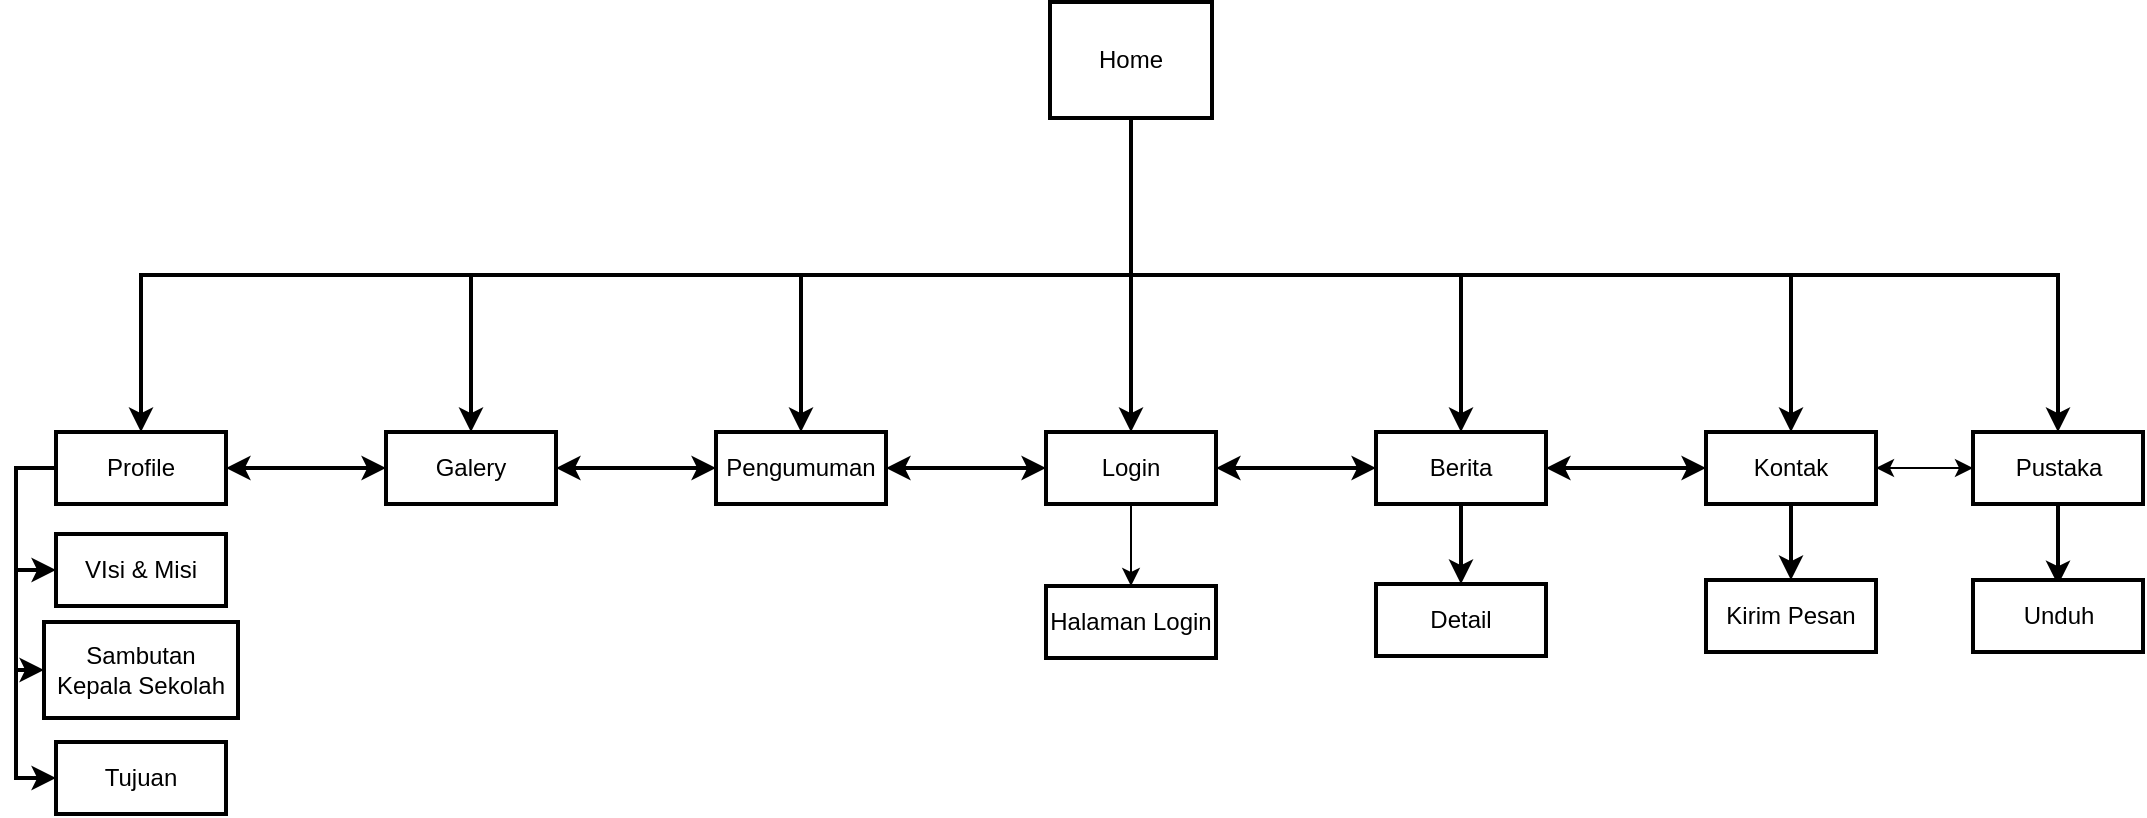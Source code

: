 <mxfile version="11.1.4" type="github"><diagram id="Ska1S3hpc30a-7CpUAoy" name="Page-1"><mxGraphModel dx="1696" dy="1125" grid="0" gridSize="10" guides="1" tooltips="1" connect="1" arrows="1" fold="1" page="0" pageScale="1" pageWidth="850" pageHeight="1100" math="0" shadow="0"><root><mxCell id="0"/><mxCell id="1" parent="0"/><mxCell id="ym0tMcdintUrI3gGmF4z-35" style="edgeStyle=orthogonalEdgeStyle;rounded=0;orthogonalLoop=1;jettySize=auto;html=1;entryX=0.5;entryY=0;entryDx=0;entryDy=0;exitX=0.5;exitY=1;exitDx=0;exitDy=0;strokeWidth=2;" parent="1" source="ym0tMcdintUrI3gGmF4z-1" target="ym0tMcdintUrI3gGmF4z-4" edge="1"><mxGeometry relative="1" as="geometry"/></mxCell><mxCell id="ym0tMcdintUrI3gGmF4z-36" style="edgeStyle=orthogonalEdgeStyle;rounded=0;orthogonalLoop=1;jettySize=auto;html=1;exitX=0.5;exitY=1;exitDx=0;exitDy=0;strokeWidth=2;" parent="1" source="ym0tMcdintUrI3gGmF4z-1" target="ym0tMcdintUrI3gGmF4z-24" edge="1"><mxGeometry relative="1" as="geometry"/></mxCell><mxCell id="ym0tMcdintUrI3gGmF4z-37" style="edgeStyle=orthogonalEdgeStyle;rounded=0;orthogonalLoop=1;jettySize=auto;html=1;entryX=0.5;entryY=0;entryDx=0;entryDy=0;exitX=0.5;exitY=1;exitDx=0;exitDy=0;strokeWidth=2;" parent="1" source="ym0tMcdintUrI3gGmF4z-1" target="ym0tMcdintUrI3gGmF4z-27" edge="1"><mxGeometry relative="1" as="geometry"/></mxCell><mxCell id="ym0tMcdintUrI3gGmF4z-39" style="edgeStyle=orthogonalEdgeStyle;rounded=0;orthogonalLoop=1;jettySize=auto;html=1;exitX=0.5;exitY=1;exitDx=0;exitDy=0;strokeWidth=2;" parent="1" source="ym0tMcdintUrI3gGmF4z-1" target="ym0tMcdintUrI3gGmF4z-29" edge="1"><mxGeometry relative="1" as="geometry"/></mxCell><mxCell id="ym0tMcdintUrI3gGmF4z-40" style="edgeStyle=orthogonalEdgeStyle;rounded=0;orthogonalLoop=1;jettySize=auto;html=1;exitX=0.5;exitY=1;exitDx=0;exitDy=0;strokeWidth=2;" parent="1" source="ym0tMcdintUrI3gGmF4z-1" target="ym0tMcdintUrI3gGmF4z-30" edge="1"><mxGeometry relative="1" as="geometry"/></mxCell><mxCell id="ym0tMcdintUrI3gGmF4z-41" style="edgeStyle=orthogonalEdgeStyle;rounded=0;orthogonalLoop=1;jettySize=auto;html=1;entryX=0.5;entryY=0;entryDx=0;entryDy=0;exitX=0.5;exitY=1;exitDx=0;exitDy=0;strokeWidth=2;" parent="1" source="ym0tMcdintUrI3gGmF4z-1" target="ym0tMcdintUrI3gGmF4z-34" edge="1"><mxGeometry relative="1" as="geometry"/></mxCell><mxCell id="ym0tMcdintUrI3gGmF4z-134" style="edgeStyle=orthogonalEdgeStyle;rounded=0;orthogonalLoop=1;jettySize=auto;html=1;strokeWidth=2;" parent="1" source="ym0tMcdintUrI3gGmF4z-1" target="ym0tMcdintUrI3gGmF4z-131" edge="1"><mxGeometry relative="1" as="geometry"/></mxCell><mxCell id="ym0tMcdintUrI3gGmF4z-1" value="Home" style="rounded=0;whiteSpace=wrap;html=1;strokeWidth=2;" parent="1" vertex="1"><mxGeometry x="515" y="-13" width="81" height="58" as="geometry"/></mxCell><mxCell id="ym0tMcdintUrI3gGmF4z-42" style="edgeStyle=orthogonalEdgeStyle;rounded=0;orthogonalLoop=1;jettySize=auto;html=1;entryX=0;entryY=0.5;entryDx=0;entryDy=0;strokeWidth=2;startArrow=classic;startFill=1;" parent="1" source="ym0tMcdintUrI3gGmF4z-4" target="ym0tMcdintUrI3gGmF4z-24" edge="1"><mxGeometry relative="1" as="geometry"/></mxCell><mxCell id="ym0tMcdintUrI3gGmF4z-54" style="edgeStyle=orthogonalEdgeStyle;rounded=0;orthogonalLoop=1;jettySize=auto;html=1;entryX=0;entryY=0.5;entryDx=0;entryDy=0;exitX=0;exitY=0.5;exitDx=0;exitDy=0;strokeWidth=2;" parent="1" source="ym0tMcdintUrI3gGmF4z-4" target="ym0tMcdintUrI3gGmF4z-49" edge="1"><mxGeometry relative="1" as="geometry"/></mxCell><mxCell id="ym0tMcdintUrI3gGmF4z-55" style="edgeStyle=orthogonalEdgeStyle;rounded=0;orthogonalLoop=1;jettySize=auto;html=1;exitX=0;exitY=0.5;exitDx=0;exitDy=0;entryX=0;entryY=0.5;entryDx=0;entryDy=0;strokeWidth=2;" parent="1" source="ym0tMcdintUrI3gGmF4z-4" target="ym0tMcdintUrI3gGmF4z-51" edge="1"><mxGeometry relative="1" as="geometry"><Array as="points"><mxPoint x="-2" y="220"/><mxPoint x="-2" y="321"/></Array></mxGeometry></mxCell><mxCell id="ym0tMcdintUrI3gGmF4z-56" style="edgeStyle=orthogonalEdgeStyle;rounded=0;orthogonalLoop=1;jettySize=auto;html=1;exitX=0;exitY=0.5;exitDx=0;exitDy=0;entryX=0;entryY=0.5;entryDx=0;entryDy=0;strokeWidth=2;" parent="1" source="ym0tMcdintUrI3gGmF4z-4" target="ym0tMcdintUrI3gGmF4z-52" edge="1"><mxGeometry relative="1" as="geometry"/></mxCell><mxCell id="ym0tMcdintUrI3gGmF4z-4" value="Profile" style="rounded=0;whiteSpace=wrap;html=1;strokeWidth=2;" parent="1" vertex="1"><mxGeometry x="18" y="202" width="85" height="36" as="geometry"/></mxCell><mxCell id="ym0tMcdintUrI3gGmF4z-43" style="edgeStyle=orthogonalEdgeStyle;rounded=0;orthogonalLoop=1;jettySize=auto;html=1;strokeWidth=2;startArrow=classic;startFill=1;" parent="1" source="ym0tMcdintUrI3gGmF4z-24" target="ym0tMcdintUrI3gGmF4z-27" edge="1"><mxGeometry relative="1" as="geometry"/></mxCell><mxCell id="ym0tMcdintUrI3gGmF4z-24" value="Galery" style="rounded=0;whiteSpace=wrap;html=1;strokeWidth=2;" parent="1" vertex="1"><mxGeometry x="183" y="202" width="85" height="36" as="geometry"/></mxCell><mxCell id="ym0tMcdintUrI3gGmF4z-132" style="edgeStyle=orthogonalEdgeStyle;rounded=0;orthogonalLoop=1;jettySize=auto;html=1;entryX=0;entryY=0.5;entryDx=0;entryDy=0;strokeWidth=2;startArrow=classic;startFill=1;" parent="1" source="ym0tMcdintUrI3gGmF4z-27" target="ym0tMcdintUrI3gGmF4z-131" edge="1"><mxGeometry relative="1" as="geometry"/></mxCell><mxCell id="ym0tMcdintUrI3gGmF4z-27" value="Pengumuman" style="rounded=0;whiteSpace=wrap;html=1;strokeWidth=2;" parent="1" vertex="1"><mxGeometry x="348" y="202" width="85" height="36" as="geometry"/></mxCell><mxCell id="xlJ8aLezoseRtaMRP0UF-6" value="Pengumuman" style="rounded=0;whiteSpace=wrap;html=1;strokeWidth=2;" parent="1" vertex="1"><mxGeometry x="513" y="202" width="85" height="36" as="geometry"/></mxCell><mxCell id="xlJ8aLezoseRtaMRP0UF-5" value="Pengumuman" style="rounded=0;whiteSpace=wrap;html=1;strokeWidth=2;" parent="1" vertex="1"><mxGeometry x="513" y="202" width="85" height="36" as="geometry"/></mxCell><mxCell id="ym0tMcdintUrI3gGmF4z-46" style="edgeStyle=orthogonalEdgeStyle;rounded=0;orthogonalLoop=1;jettySize=auto;html=1;strokeWidth=2;startArrow=classic;startFill=1;" parent="1" source="ym0tMcdintUrI3gGmF4z-29" target="ym0tMcdintUrI3gGmF4z-30" edge="1"><mxGeometry relative="1" as="geometry"/></mxCell><mxCell id="ym0tMcdintUrI3gGmF4z-65" style="edgeStyle=orthogonalEdgeStyle;rounded=0;orthogonalLoop=1;jettySize=auto;html=1;strokeWidth=2;" parent="1" source="ym0tMcdintUrI3gGmF4z-29" target="ym0tMcdintUrI3gGmF4z-64" edge="1"><mxGeometry relative="1" as="geometry"/></mxCell><mxCell id="ym0tMcdintUrI3gGmF4z-29" value="Berita" style="rounded=0;whiteSpace=wrap;html=1;strokeWidth=2;" parent="1" vertex="1"><mxGeometry x="678" y="202" width="85" height="36" as="geometry"/></mxCell><mxCell id="ym0tMcdintUrI3gGmF4z-71" style="edgeStyle=orthogonalEdgeStyle;rounded=0;orthogonalLoop=1;jettySize=auto;html=1;entryX=0.5;entryY=0;entryDx=0;entryDy=0;strokeWidth=2;" parent="1" source="ym0tMcdintUrI3gGmF4z-30" target="ym0tMcdintUrI3gGmF4z-67" edge="1"><mxGeometry relative="1" as="geometry"/></mxCell><mxCell id="xlJ8aLezoseRtaMRP0UF-4" style="edgeStyle=orthogonalEdgeStyle;rounded=0;orthogonalLoop=1;jettySize=auto;html=1;entryX=0;entryY=0.5;entryDx=0;entryDy=0;startArrow=classic;startFill=1;" parent="1" source="ym0tMcdintUrI3gGmF4z-30" target="ym0tMcdintUrI3gGmF4z-34" edge="1"><mxGeometry relative="1" as="geometry"/></mxCell><mxCell id="ym0tMcdintUrI3gGmF4z-30" value="Kontak" style="rounded=0;whiteSpace=wrap;html=1;strokeWidth=2;" parent="1" vertex="1"><mxGeometry x="843" y="202" width="85" height="36" as="geometry"/></mxCell><mxCell id="ym0tMcdintUrI3gGmF4z-70" style="edgeStyle=orthogonalEdgeStyle;rounded=0;orthogonalLoop=1;jettySize=auto;html=1;strokeWidth=2;" parent="1" source="ym0tMcdintUrI3gGmF4z-34" edge="1"><mxGeometry relative="1" as="geometry"><mxPoint x="1019" y="278.556" as="targetPoint"/></mxGeometry></mxCell><mxCell id="ym0tMcdintUrI3gGmF4z-34" value="Pustaka" style="rounded=0;whiteSpace=wrap;html=1;strokeWidth=2;" parent="1" vertex="1"><mxGeometry x="976.5" y="202" width="85" height="36" as="geometry"/></mxCell><mxCell id="ym0tMcdintUrI3gGmF4z-49" value="VIsi &amp;amp; Misi" style="rounded=0;whiteSpace=wrap;html=1;strokeWidth=2;" parent="1" vertex="1"><mxGeometry x="18" y="253" width="85" height="36" as="geometry"/></mxCell><mxCell id="ym0tMcdintUrI3gGmF4z-51" value="Sambutan Kepala Sekolah" style="rounded=0;whiteSpace=wrap;html=1;strokeWidth=2;" parent="1" vertex="1"><mxGeometry x="12" y="297" width="97" height="48" as="geometry"/></mxCell><mxCell id="ym0tMcdintUrI3gGmF4z-52" value="Tujuan" style="rounded=0;whiteSpace=wrap;html=1;strokeWidth=2;" parent="1" vertex="1"><mxGeometry x="18" y="357" width="85" height="36" as="geometry"/></mxCell><mxCell id="ym0tMcdintUrI3gGmF4z-59" value="Unduh" style="rounded=0;whiteSpace=wrap;html=1;strokeWidth=2;" parent="1" vertex="1"><mxGeometry x="976.5" y="276" width="85" height="36" as="geometry"/></mxCell><mxCell id="ym0tMcdintUrI3gGmF4z-64" value="Detail" style="rounded=0;whiteSpace=wrap;html=1;strokeWidth=2;" parent="1" vertex="1"><mxGeometry x="678" y="278" width="85" height="36" as="geometry"/></mxCell><mxCell id="ym0tMcdintUrI3gGmF4z-67" value="Kirim Pesan" style="rounded=0;whiteSpace=wrap;html=1;strokeWidth=2;" parent="1" vertex="1"><mxGeometry x="843" y="276" width="85" height="36" as="geometry"/></mxCell><mxCell id="ym0tMcdintUrI3gGmF4z-133" style="edgeStyle=orthogonalEdgeStyle;rounded=0;orthogonalLoop=1;jettySize=auto;html=1;entryX=0;entryY=0.5;entryDx=0;entryDy=0;strokeWidth=2;startArrow=classic;startFill=1;" parent="1" source="ym0tMcdintUrI3gGmF4z-131" target="ym0tMcdintUrI3gGmF4z-29" edge="1"><mxGeometry relative="1" as="geometry"/></mxCell><mxCell id="xlJ8aLezoseRtaMRP0UF-2" style="edgeStyle=orthogonalEdgeStyle;rounded=0;orthogonalLoop=1;jettySize=auto;html=1;startArrow=none;startFill=0;entryX=0.5;entryY=0;entryDx=0;entryDy=0;" parent="1" source="ym0tMcdintUrI3gGmF4z-131" target="xlJ8aLezoseRtaMRP0UF-3" edge="1"><mxGeometry relative="1" as="geometry"><mxPoint x="555.5" y="271.824" as="targetPoint"/></mxGeometry></mxCell><mxCell id="ym0tMcdintUrI3gGmF4z-131" value="Login" style="rounded=0;whiteSpace=wrap;html=1;strokeWidth=2;" parent="1" vertex="1"><mxGeometry x="513" y="202" width="85" height="36" as="geometry"/></mxCell><mxCell id="xlJ8aLezoseRtaMRP0UF-3" value="Halaman Login" style="rounded=0;whiteSpace=wrap;html=1;strokeWidth=2;" parent="1" vertex="1"><mxGeometry x="513" y="279" width="85" height="36" as="geometry"/></mxCell></root></mxGraphModel></diagram><diagram id="TVZD0AW_IwBqtA4huBTN" name="Page-2"><mxGraphModel dx="2424" dy="1980" grid="1" gridSize="10" guides="1" tooltips="1" connect="1" arrows="1" fold="1" page="1" pageScale="1" pageWidth="850" pageHeight="1100" math="0" shadow="0"><root><mxCell id="oWopiFmSoPTCbhqBLfzJ-0"/><mxCell id="oWopiFmSoPTCbhqBLfzJ-1" parent="oWopiFmSoPTCbhqBLfzJ-0"/><mxCell id="ktdFoKl-zzNjUHNjP2Qb-0" style="edgeStyle=orthogonalEdgeStyle;rounded=0;orthogonalLoop=1;jettySize=auto;html=1;entryX=0.5;entryY=0;entryDx=0;entryDy=0;exitX=0.5;exitY=1;exitDx=0;exitDy=0;strokeWidth=2;" parent="oWopiFmSoPTCbhqBLfzJ-1" source="ktdFoKl-zzNjUHNjP2Qb-7" target="ktdFoKl-zzNjUHNjP2Qb-12" edge="1"><mxGeometry relative="1" as="geometry"/></mxCell><mxCell id="ktdFoKl-zzNjUHNjP2Qb-1" style="edgeStyle=orthogonalEdgeStyle;rounded=0;orthogonalLoop=1;jettySize=auto;html=1;exitX=0.5;exitY=1;exitDx=0;exitDy=0;strokeWidth=2;" parent="oWopiFmSoPTCbhqBLfzJ-1" source="ktdFoKl-zzNjUHNjP2Qb-7" target="ktdFoKl-zzNjUHNjP2Qb-14" edge="1"><mxGeometry relative="1" as="geometry"/></mxCell><mxCell id="ktdFoKl-zzNjUHNjP2Qb-2" style="edgeStyle=orthogonalEdgeStyle;rounded=0;orthogonalLoop=1;jettySize=auto;html=1;entryX=0.5;entryY=0;entryDx=0;entryDy=0;exitX=0.5;exitY=1;exitDx=0;exitDy=0;strokeWidth=2;" parent="oWopiFmSoPTCbhqBLfzJ-1" source="ktdFoKl-zzNjUHNjP2Qb-7" target="ktdFoKl-zzNjUHNjP2Qb-16" edge="1"><mxGeometry relative="1" as="geometry"/></mxCell><mxCell id="ktdFoKl-zzNjUHNjP2Qb-3" style="edgeStyle=orthogonalEdgeStyle;rounded=0;orthogonalLoop=1;jettySize=auto;html=1;exitX=0.5;exitY=1;exitDx=0;exitDy=0;strokeWidth=2;" parent="oWopiFmSoPTCbhqBLfzJ-1" source="ktdFoKl-zzNjUHNjP2Qb-7" target="ktdFoKl-zzNjUHNjP2Qb-27" edge="1"><mxGeometry relative="1" as="geometry"/></mxCell><mxCell id="ktdFoKl-zzNjUHNjP2Qb-4" style="edgeStyle=orthogonalEdgeStyle;rounded=0;orthogonalLoop=1;jettySize=auto;html=1;exitX=0.5;exitY=1;exitDx=0;exitDy=0;strokeWidth=2;" parent="oWopiFmSoPTCbhqBLfzJ-1" source="ktdFoKl-zzNjUHNjP2Qb-7" target="ktdFoKl-zzNjUHNjP2Qb-29" edge="1"><mxGeometry relative="1" as="geometry"/></mxCell><mxCell id="ktdFoKl-zzNjUHNjP2Qb-5" style="edgeStyle=orthogonalEdgeStyle;rounded=0;orthogonalLoop=1;jettySize=auto;html=1;entryX=0.5;entryY=0;entryDx=0;entryDy=0;exitX=0.5;exitY=1;exitDx=0;exitDy=0;strokeWidth=2;" parent="oWopiFmSoPTCbhqBLfzJ-1" source="ktdFoKl-zzNjUHNjP2Qb-7" target="ktdFoKl-zzNjUHNjP2Qb-31" edge="1"><mxGeometry relative="1" as="geometry"/></mxCell><mxCell id="ktdFoKl-zzNjUHNjP2Qb-6" style="edgeStyle=orthogonalEdgeStyle;rounded=0;orthogonalLoop=1;jettySize=auto;html=1;strokeWidth=2;" parent="oWopiFmSoPTCbhqBLfzJ-1" source="ktdFoKl-zzNjUHNjP2Qb-7" target="ktdFoKl-zzNjUHNjP2Qb-73" edge="1"><mxGeometry relative="1" as="geometry"/></mxCell><mxCell id="ktdFoKl-zzNjUHNjP2Qb-7" value="Home" style="rounded=0;whiteSpace=wrap;html=1;strokeWidth=2;" parent="oWopiFmSoPTCbhqBLfzJ-1" vertex="1"><mxGeometry x="515" y="-13" width="81" height="58" as="geometry"/></mxCell><mxCell id="ktdFoKl-zzNjUHNjP2Qb-8" style="edgeStyle=orthogonalEdgeStyle;rounded=0;orthogonalLoop=1;jettySize=auto;html=1;entryX=0;entryY=0.5;entryDx=0;entryDy=0;strokeWidth=2;" parent="oWopiFmSoPTCbhqBLfzJ-1" source="ktdFoKl-zzNjUHNjP2Qb-12" target="ktdFoKl-zzNjUHNjP2Qb-14" edge="1"><mxGeometry relative="1" as="geometry"/></mxCell><mxCell id="ktdFoKl-zzNjUHNjP2Qb-9" style="edgeStyle=orthogonalEdgeStyle;rounded=0;orthogonalLoop=1;jettySize=auto;html=1;entryX=0;entryY=0.5;entryDx=0;entryDy=0;exitX=0;exitY=0.5;exitDx=0;exitDy=0;strokeWidth=2;" parent="oWopiFmSoPTCbhqBLfzJ-1" source="ktdFoKl-zzNjUHNjP2Qb-12" target="ktdFoKl-zzNjUHNjP2Qb-32" edge="1"><mxGeometry relative="1" as="geometry"/></mxCell><mxCell id="ktdFoKl-zzNjUHNjP2Qb-10" style="edgeStyle=orthogonalEdgeStyle;rounded=0;orthogonalLoop=1;jettySize=auto;html=1;exitX=0;exitY=0.5;exitDx=0;exitDy=0;entryX=0;entryY=0.5;entryDx=0;entryDy=0;strokeWidth=2;" parent="oWopiFmSoPTCbhqBLfzJ-1" source="ktdFoKl-zzNjUHNjP2Qb-12" target="ktdFoKl-zzNjUHNjP2Qb-33" edge="1"><mxGeometry relative="1" as="geometry"/></mxCell><mxCell id="ktdFoKl-zzNjUHNjP2Qb-11" style="edgeStyle=orthogonalEdgeStyle;rounded=0;orthogonalLoop=1;jettySize=auto;html=1;exitX=0;exitY=0.5;exitDx=0;exitDy=0;entryX=0;entryY=0.5;entryDx=0;entryDy=0;strokeWidth=2;" parent="oWopiFmSoPTCbhqBLfzJ-1" source="ktdFoKl-zzNjUHNjP2Qb-12" target="ktdFoKl-zzNjUHNjP2Qb-34" edge="1"><mxGeometry relative="1" as="geometry"/></mxCell><mxCell id="ktdFoKl-zzNjUHNjP2Qb-12" value="Profile" style="rounded=0;whiteSpace=wrap;html=1;strokeWidth=2;" parent="oWopiFmSoPTCbhqBLfzJ-1" vertex="1"><mxGeometry x="18" y="202" width="85" height="36" as="geometry"/></mxCell><mxCell id="ktdFoKl-zzNjUHNjP2Qb-13" style="edgeStyle=orthogonalEdgeStyle;rounded=0;orthogonalLoop=1;jettySize=auto;html=1;strokeWidth=2;" parent="oWopiFmSoPTCbhqBLfzJ-1" source="ktdFoKl-zzNjUHNjP2Qb-14" target="ktdFoKl-zzNjUHNjP2Qb-16" edge="1"><mxGeometry relative="1" as="geometry"/></mxCell><mxCell id="ktdFoKl-zzNjUHNjP2Qb-14" value="Galery" style="rounded=0;whiteSpace=wrap;html=1;strokeWidth=2;" parent="oWopiFmSoPTCbhqBLfzJ-1" vertex="1"><mxGeometry x="183" y="202" width="85" height="36" as="geometry"/></mxCell><mxCell id="ktdFoKl-zzNjUHNjP2Qb-15" style="edgeStyle=orthogonalEdgeStyle;rounded=0;orthogonalLoop=1;jettySize=auto;html=1;entryX=0;entryY=0.5;entryDx=0;entryDy=0;strokeWidth=2;" parent="oWopiFmSoPTCbhqBLfzJ-1" source="ktdFoKl-zzNjUHNjP2Qb-16" target="ktdFoKl-zzNjUHNjP2Qb-73" edge="1"><mxGeometry relative="1" as="geometry"/></mxCell><mxCell id="ktdFoKl-zzNjUHNjP2Qb-16" value="Pengumuman" style="rounded=0;whiteSpace=wrap;html=1;strokeWidth=2;" parent="oWopiFmSoPTCbhqBLfzJ-1" vertex="1"><mxGeometry x="348" y="202" width="85" height="36" as="geometry"/></mxCell><mxCell id="ktdFoKl-zzNjUHNjP2Qb-17" style="edgeStyle=orthogonalEdgeStyle;rounded=0;orthogonalLoop=1;jettySize=auto;html=1;entryX=0.5;entryY=0;entryDx=0;entryDy=0;strokeWidth=2;" parent="oWopiFmSoPTCbhqBLfzJ-1" source="ktdFoKl-zzNjUHNjP2Qb-24" target="ktdFoKl-zzNjUHNjP2Qb-41" edge="1"><mxGeometry relative="1" as="geometry"><Array as="points"><mxPoint x="556" y="401"/><mxPoint x="226" y="401"/></Array></mxGeometry></mxCell><mxCell id="ktdFoKl-zzNjUHNjP2Qb-18" style="edgeStyle=orthogonalEdgeStyle;rounded=0;orthogonalLoop=1;jettySize=auto;html=1;entryX=0.5;entryY=0;entryDx=0;entryDy=0;strokeWidth=2;" parent="oWopiFmSoPTCbhqBLfzJ-1" source="ktdFoKl-zzNjUHNjP2Qb-24" target="ktdFoKl-zzNjUHNjP2Qb-45" edge="1"><mxGeometry relative="1" as="geometry"><Array as="points"><mxPoint x="556" y="401"/><mxPoint x="391" y="401"/></Array></mxGeometry></mxCell><mxCell id="ktdFoKl-zzNjUHNjP2Qb-19" style="edgeStyle=orthogonalEdgeStyle;rounded=0;orthogonalLoop=1;jettySize=auto;html=1;strokeWidth=2;" parent="oWopiFmSoPTCbhqBLfzJ-1" source="ktdFoKl-zzNjUHNjP2Qb-24" target="ktdFoKl-zzNjUHNjP2Qb-47" edge="1"><mxGeometry relative="1" as="geometry"/></mxCell><mxCell id="ktdFoKl-zzNjUHNjP2Qb-20" style="edgeStyle=orthogonalEdgeStyle;rounded=0;orthogonalLoop=1;jettySize=auto;html=1;strokeWidth=2;" parent="oWopiFmSoPTCbhqBLfzJ-1" source="ktdFoKl-zzNjUHNjP2Qb-24" target="ktdFoKl-zzNjUHNjP2Qb-51" edge="1"><mxGeometry relative="1" as="geometry"><Array as="points"><mxPoint x="556" y="400"/><mxPoint x="705" y="400"/></Array></mxGeometry></mxCell><mxCell id="ktdFoKl-zzNjUHNjP2Qb-21" style="edgeStyle=orthogonalEdgeStyle;rounded=0;orthogonalLoop=1;jettySize=auto;html=1;entryX=0.5;entryY=0;entryDx=0;entryDy=0;strokeWidth=2;" parent="oWopiFmSoPTCbhqBLfzJ-1" source="ktdFoKl-zzNjUHNjP2Qb-24" target="ktdFoKl-zzNjUHNjP2Qb-52" edge="1"><mxGeometry relative="1" as="geometry"><Array as="points"><mxPoint x="556" y="399"/><mxPoint x="847" y="399"/></Array></mxGeometry></mxCell><mxCell id="ktdFoKl-zzNjUHNjP2Qb-22" style="edgeStyle=orthogonalEdgeStyle;rounded=0;orthogonalLoop=1;jettySize=auto;html=1;entryX=0.5;entryY=0;entryDx=0;entryDy=0;strokeWidth=2;" parent="oWopiFmSoPTCbhqBLfzJ-1" source="ktdFoKl-zzNjUHNjP2Qb-24" target="ktdFoKl-zzNjUHNjP2Qb-56" edge="1"><mxGeometry relative="1" as="geometry"><Array as="points"><mxPoint x="556" y="399"/><mxPoint x="984" y="399"/></Array></mxGeometry></mxCell><mxCell id="ktdFoKl-zzNjUHNjP2Qb-23" style="edgeStyle=orthogonalEdgeStyle;rounded=0;orthogonalLoop=1;jettySize=auto;html=1;entryX=0.5;entryY=0;entryDx=0;entryDy=0;strokeWidth=2;" parent="oWopiFmSoPTCbhqBLfzJ-1" source="ktdFoKl-zzNjUHNjP2Qb-24" target="ktdFoKl-zzNjUHNjP2Qb-57" edge="1"><mxGeometry relative="1" as="geometry"><Array as="points"><mxPoint x="556" y="399"/><mxPoint x="1122" y="399"/></Array></mxGeometry></mxCell><mxCell id="ktdFoKl-zzNjUHNjP2Qb-24" value="Dashboard" style="rounded=0;whiteSpace=wrap;html=1;strokeWidth=2;" parent="oWopiFmSoPTCbhqBLfzJ-1" vertex="1"><mxGeometry x="513" y="298" width="85" height="36" as="geometry"/></mxCell><mxCell id="ktdFoKl-zzNjUHNjP2Qb-25" style="edgeStyle=orthogonalEdgeStyle;rounded=0;orthogonalLoop=1;jettySize=auto;html=1;strokeWidth=2;" parent="oWopiFmSoPTCbhqBLfzJ-1" source="ktdFoKl-zzNjUHNjP2Qb-27" target="ktdFoKl-zzNjUHNjP2Qb-29" edge="1"><mxGeometry relative="1" as="geometry"/></mxCell><mxCell id="ktdFoKl-zzNjUHNjP2Qb-26" style="edgeStyle=orthogonalEdgeStyle;rounded=0;orthogonalLoop=1;jettySize=auto;html=1;strokeWidth=2;" parent="oWopiFmSoPTCbhqBLfzJ-1" source="ktdFoKl-zzNjUHNjP2Qb-27" target="ktdFoKl-zzNjUHNjP2Qb-36" edge="1"><mxGeometry relative="1" as="geometry"/></mxCell><mxCell id="ktdFoKl-zzNjUHNjP2Qb-27" value="Berita" style="rounded=0;whiteSpace=wrap;html=1;strokeWidth=2;" parent="oWopiFmSoPTCbhqBLfzJ-1" vertex="1"><mxGeometry x="678" y="202" width="85" height="36" as="geometry"/></mxCell><mxCell id="ktdFoKl-zzNjUHNjP2Qb-28" style="edgeStyle=orthogonalEdgeStyle;rounded=0;orthogonalLoop=1;jettySize=auto;html=1;entryX=0.5;entryY=0;entryDx=0;entryDy=0;strokeWidth=2;" parent="oWopiFmSoPTCbhqBLfzJ-1" source="ktdFoKl-zzNjUHNjP2Qb-29" target="ktdFoKl-zzNjUHNjP2Qb-37" edge="1"><mxGeometry relative="1" as="geometry"/></mxCell><mxCell id="ktdFoKl-zzNjUHNjP2Qb-29" value="Kontak" style="rounded=0;whiteSpace=wrap;html=1;strokeWidth=2;" parent="oWopiFmSoPTCbhqBLfzJ-1" vertex="1"><mxGeometry x="843" y="202" width="85" height="36" as="geometry"/></mxCell><mxCell id="ktdFoKl-zzNjUHNjP2Qb-30" style="edgeStyle=orthogonalEdgeStyle;rounded=0;orthogonalLoop=1;jettySize=auto;html=1;strokeWidth=2;" parent="oWopiFmSoPTCbhqBLfzJ-1" source="ktdFoKl-zzNjUHNjP2Qb-31" edge="1"><mxGeometry relative="1" as="geometry"><mxPoint x="1019" y="278.556" as="targetPoint"/></mxGeometry></mxCell><mxCell id="ktdFoKl-zzNjUHNjP2Qb-31" value="Pustaka" style="rounded=0;whiteSpace=wrap;html=1;strokeWidth=2;" parent="oWopiFmSoPTCbhqBLfzJ-1" vertex="1"><mxGeometry x="976.5" y="202" width="85" height="36" as="geometry"/></mxCell><mxCell id="ktdFoKl-zzNjUHNjP2Qb-32" value="VIsi &amp;amp; Misi" style="rounded=0;whiteSpace=wrap;html=1;strokeWidth=2;" parent="oWopiFmSoPTCbhqBLfzJ-1" vertex="1"><mxGeometry x="18" y="253" width="85" height="36" as="geometry"/></mxCell><mxCell id="ktdFoKl-zzNjUHNjP2Qb-33" value="Sambutan Kepala Sekolah" style="rounded=0;whiteSpace=wrap;html=1;strokeWidth=2;" parent="oWopiFmSoPTCbhqBLfzJ-1" vertex="1"><mxGeometry x="12" y="297" width="97" height="48" as="geometry"/></mxCell><mxCell id="ktdFoKl-zzNjUHNjP2Qb-34" value="Tujuan" style="rounded=0;whiteSpace=wrap;html=1;strokeWidth=2;" parent="oWopiFmSoPTCbhqBLfzJ-1" vertex="1"><mxGeometry x="18" y="357" width="85" height="36" as="geometry"/></mxCell><mxCell id="ktdFoKl-zzNjUHNjP2Qb-35" value="Unduh" style="rounded=0;whiteSpace=wrap;html=1;strokeWidth=2;" parent="oWopiFmSoPTCbhqBLfzJ-1" vertex="1"><mxGeometry x="976.5" y="276" width="85" height="36" as="geometry"/></mxCell><mxCell id="ktdFoKl-zzNjUHNjP2Qb-36" value="Detail" style="rounded=0;whiteSpace=wrap;html=1;strokeWidth=2;" parent="oWopiFmSoPTCbhqBLfzJ-1" vertex="1"><mxGeometry x="678" y="278" width="85" height="36" as="geometry"/></mxCell><mxCell id="ktdFoKl-zzNjUHNjP2Qb-37" value="Kirim Pesan" style="rounded=0;whiteSpace=wrap;html=1;strokeWidth=2;" parent="oWopiFmSoPTCbhqBLfzJ-1" vertex="1"><mxGeometry x="843" y="276" width="85" height="36" as="geometry"/></mxCell><mxCell id="ktdFoKl-zzNjUHNjP2Qb-38" style="edgeStyle=orthogonalEdgeStyle;rounded=0;orthogonalLoop=1;jettySize=auto;html=1;entryX=0;entryY=0.5;entryDx=0;entryDy=0;strokeWidth=2;" parent="oWopiFmSoPTCbhqBLfzJ-1" source="ktdFoKl-zzNjUHNjP2Qb-39" target="ktdFoKl-zzNjUHNjP2Qb-24" edge="1"><mxGeometry relative="1" as="geometry"><Array as="points"><mxPoint x="122" y="316"/></Array></mxGeometry></mxCell><mxCell id="ktdFoKl-zzNjUHNjP2Qb-39" value="Logout" style="rounded=0;whiteSpace=wrap;html=1;strokeWidth=2;" parent="oWopiFmSoPTCbhqBLfzJ-1" vertex="1"><mxGeometry x="66.5" y="421.5" width="85" height="36" as="geometry"/></mxCell><mxCell id="ktdFoKl-zzNjUHNjP2Qb-40" style="edgeStyle=orthogonalEdgeStyle;rounded=0;orthogonalLoop=1;jettySize=auto;html=1;entryX=0;entryY=0.5;entryDx=0;entryDy=0;strokeWidth=2;exitX=0;exitY=0.5;exitDx=0;exitDy=0;" parent="oWopiFmSoPTCbhqBLfzJ-1" source="ktdFoKl-zzNjUHNjP2Qb-41" target="ktdFoKl-zzNjUHNjP2Qb-58" edge="1"><mxGeometry relative="1" as="geometry"/></mxCell><mxCell id="ktdFoKl-zzNjUHNjP2Qb-41" value="Role" style="rounded=0;whiteSpace=wrap;html=1;strokeWidth=2;" parent="oWopiFmSoPTCbhqBLfzJ-1" vertex="1"><mxGeometry x="183" y="426.5" width="85" height="36" as="geometry"/></mxCell><mxCell id="ktdFoKl-zzNjUHNjP2Qb-42" style="edgeStyle=orthogonalEdgeStyle;rounded=0;orthogonalLoop=1;jettySize=auto;html=1;entryX=0;entryY=0.5;entryDx=0;entryDy=0;exitX=0;exitY=0.5;exitDx=0;exitDy=0;strokeWidth=2;" parent="oWopiFmSoPTCbhqBLfzJ-1" source="ktdFoKl-zzNjUHNjP2Qb-45" target="ktdFoKl-zzNjUHNjP2Qb-59" edge="1"><mxGeometry relative="1" as="geometry"/></mxCell><mxCell id="ktdFoKl-zzNjUHNjP2Qb-43" style="edgeStyle=orthogonalEdgeStyle;rounded=0;orthogonalLoop=1;jettySize=auto;html=1;entryX=0;entryY=0.5;entryDx=0;entryDy=0;strokeWidth=2;" parent="oWopiFmSoPTCbhqBLfzJ-1" source="ktdFoKl-zzNjUHNjP2Qb-45" target="ktdFoKl-zzNjUHNjP2Qb-60" edge="1"><mxGeometry relative="1" as="geometry"><Array as="points"><mxPoint x="328" y="445"/><mxPoint x="328" y="547"/></Array></mxGeometry></mxCell><mxCell id="ktdFoKl-zzNjUHNjP2Qb-44" style="edgeStyle=orthogonalEdgeStyle;rounded=0;orthogonalLoop=1;jettySize=auto;html=1;entryX=0;entryY=0.25;entryDx=0;entryDy=0;strokeWidth=2;" parent="oWopiFmSoPTCbhqBLfzJ-1" source="ktdFoKl-zzNjUHNjP2Qb-45" target="ktdFoKl-zzNjUHNjP2Qb-61" edge="1"><mxGeometry relative="1" as="geometry"><Array as="points"><mxPoint x="328" y="445"/><mxPoint x="328" y="589"/></Array></mxGeometry></mxCell><mxCell id="ktdFoKl-zzNjUHNjP2Qb-45" value="Data Siswa" style="rounded=0;whiteSpace=wrap;html=1;strokeWidth=2;" parent="oWopiFmSoPTCbhqBLfzJ-1" vertex="1"><mxGeometry x="348" y="426.5" width="85" height="36" as="geometry"/></mxCell><mxCell id="ktdFoKl-zzNjUHNjP2Qb-46" style="edgeStyle=orthogonalEdgeStyle;rounded=0;orthogonalLoop=1;jettySize=auto;html=1;strokeWidth=2;" parent="oWopiFmSoPTCbhqBLfzJ-1" source="ktdFoKl-zzNjUHNjP2Qb-47" edge="1"><mxGeometry relative="1" as="geometry"><mxPoint x="555.5" y="501.677" as="targetPoint"/></mxGeometry></mxCell><mxCell id="ktdFoKl-zzNjUHNjP2Qb-47" value="Pustaka" style="rounded=0;whiteSpace=wrap;html=1;strokeWidth=2;" parent="oWopiFmSoPTCbhqBLfzJ-1" vertex="1"><mxGeometry x="513" y="426.5" width="85" height="36" as="geometry"/></mxCell><mxCell id="ktdFoKl-zzNjUHNjP2Qb-48" style="edgeStyle=orthogonalEdgeStyle;rounded=0;orthogonalLoop=1;jettySize=auto;html=1;entryX=0;entryY=0.5;entryDx=0;entryDy=0;exitX=0;exitY=0.5;exitDx=0;exitDy=0;strokeWidth=2;" parent="oWopiFmSoPTCbhqBLfzJ-1" source="ktdFoKl-zzNjUHNjP2Qb-51" target="ktdFoKl-zzNjUHNjP2Qb-62" edge="1"><mxGeometry relative="1" as="geometry"/></mxCell><mxCell id="ktdFoKl-zzNjUHNjP2Qb-49" style="edgeStyle=orthogonalEdgeStyle;rounded=0;orthogonalLoop=1;jettySize=auto;html=1;entryX=0;entryY=0.5;entryDx=0;entryDy=0;strokeWidth=2;" parent="oWopiFmSoPTCbhqBLfzJ-1" source="ktdFoKl-zzNjUHNjP2Qb-51" target="ktdFoKl-zzNjUHNjP2Qb-63" edge="1"><mxGeometry relative="1" as="geometry"><Array as="points"><mxPoint x="643" y="451"/><mxPoint x="643" y="550"/></Array></mxGeometry></mxCell><mxCell id="ktdFoKl-zzNjUHNjP2Qb-50" style="edgeStyle=orthogonalEdgeStyle;rounded=0;orthogonalLoop=1;jettySize=auto;html=1;entryX=0;entryY=0.5;entryDx=0;entryDy=0;strokeWidth=2;" parent="oWopiFmSoPTCbhqBLfzJ-1" source="ktdFoKl-zzNjUHNjP2Qb-51" target="ktdFoKl-zzNjUHNjP2Qb-64" edge="1"><mxGeometry relative="1" as="geometry"><Array as="points"><mxPoint x="643" y="451"/><mxPoint x="643" y="601"/></Array></mxGeometry></mxCell><mxCell id="ktdFoKl-zzNjUHNjP2Qb-51" value="Data Guru" style="rounded=0;whiteSpace=wrap;html=1;strokeWidth=2;" parent="oWopiFmSoPTCbhqBLfzJ-1" vertex="1"><mxGeometry x="662.5" y="432.5" width="85" height="36" as="geometry"/></mxCell><mxCell id="ktdFoKl-zzNjUHNjP2Qb-52" value="Pengumuman" style="rounded=0;whiteSpace=wrap;html=1;strokeWidth=2;" parent="oWopiFmSoPTCbhqBLfzJ-1" vertex="1"><mxGeometry x="804" y="432.5" width="85" height="36" as="geometry"/></mxCell><mxCell id="ktdFoKl-zzNjUHNjP2Qb-53" style="edgeStyle=orthogonalEdgeStyle;rounded=0;orthogonalLoop=1;jettySize=auto;html=1;entryX=0;entryY=0.5;entryDx=0;entryDy=0;exitX=0;exitY=0.5;exitDx=0;exitDy=0;strokeWidth=2;" parent="oWopiFmSoPTCbhqBLfzJ-1" source="ktdFoKl-zzNjUHNjP2Qb-56" target="ktdFoKl-zzNjUHNjP2Qb-68" edge="1"><mxGeometry relative="1" as="geometry"/></mxCell><mxCell id="ktdFoKl-zzNjUHNjP2Qb-54" style="edgeStyle=orthogonalEdgeStyle;rounded=0;orthogonalLoop=1;jettySize=auto;html=1;entryX=0;entryY=0.5;entryDx=0;entryDy=0;strokeWidth=2;" parent="oWopiFmSoPTCbhqBLfzJ-1" source="ktdFoKl-zzNjUHNjP2Qb-56" target="ktdFoKl-zzNjUHNjP2Qb-69" edge="1"><mxGeometry relative="1" as="geometry"><Array as="points"><mxPoint x="922" y="451"/><mxPoint x="922" y="550"/></Array></mxGeometry></mxCell><mxCell id="ktdFoKl-zzNjUHNjP2Qb-55" style="edgeStyle=orthogonalEdgeStyle;rounded=0;orthogonalLoop=1;jettySize=auto;html=1;entryX=0;entryY=0.5;entryDx=0;entryDy=0;strokeWidth=2;" parent="oWopiFmSoPTCbhqBLfzJ-1" source="ktdFoKl-zzNjUHNjP2Qb-56" target="ktdFoKl-zzNjUHNjP2Qb-70" edge="1"><mxGeometry relative="1" as="geometry"><Array as="points"><mxPoint x="922" y="451"/><mxPoint x="922" y="601"/></Array></mxGeometry></mxCell><mxCell id="ktdFoKl-zzNjUHNjP2Qb-56" value="Penulisan" style="rounded=0;whiteSpace=wrap;html=1;strokeWidth=2;" parent="oWopiFmSoPTCbhqBLfzJ-1" vertex="1"><mxGeometry x="941.5" y="432.5" width="85" height="36" as="geometry"/></mxCell><mxCell id="ktdFoKl-zzNjUHNjP2Qb-57" value="Kotak Masuk" style="rounded=0;whiteSpace=wrap;html=1;strokeWidth=2;" parent="oWopiFmSoPTCbhqBLfzJ-1" vertex="1"><mxGeometry x="1079" y="432.5" width="85" height="36" as="geometry"/></mxCell><mxCell id="ktdFoKl-zzNjUHNjP2Qb-58" value="Akses Role" style="rounded=0;whiteSpace=wrap;html=1;strokeWidth=2;" parent="oWopiFmSoPTCbhqBLfzJ-1" vertex="1"><mxGeometry x="183" y="478" width="85" height="36" as="geometry"/></mxCell><mxCell id="ktdFoKl-zzNjUHNjP2Qb-59" value="Tambah Data" style="rounded=0;whiteSpace=wrap;html=1;strokeWidth=2;" parent="oWopiFmSoPTCbhqBLfzJ-1" vertex="1"><mxGeometry x="348" y="478" width="85" height="36" as="geometry"/></mxCell><mxCell id="ktdFoKl-zzNjUHNjP2Qb-60" value="Ubah Data" style="rounded=0;whiteSpace=wrap;html=1;strokeWidth=2;" parent="oWopiFmSoPTCbhqBLfzJ-1" vertex="1"><mxGeometry x="348" y="529" width="85" height="36" as="geometry"/></mxCell><mxCell id="ktdFoKl-zzNjUHNjP2Qb-61" value="Hapus Data" style="rounded=0;whiteSpace=wrap;html=1;strokeWidth=2;" parent="oWopiFmSoPTCbhqBLfzJ-1" vertex="1"><mxGeometry x="348" y="580" width="85" height="36" as="geometry"/></mxCell><mxCell id="ktdFoKl-zzNjUHNjP2Qb-62" value="Tambah Data" style="rounded=0;whiteSpace=wrap;html=1;strokeWidth=2;" parent="oWopiFmSoPTCbhqBLfzJ-1" vertex="1"><mxGeometry x="662.5" y="481" width="85" height="36" as="geometry"/></mxCell><mxCell id="ktdFoKl-zzNjUHNjP2Qb-63" value="Ubah Data" style="rounded=0;whiteSpace=wrap;html=1;strokeWidth=2;" parent="oWopiFmSoPTCbhqBLfzJ-1" vertex="1"><mxGeometry x="662.5" y="532" width="85" height="36" as="geometry"/></mxCell><mxCell id="ktdFoKl-zzNjUHNjP2Qb-64" value="Hapus Data" style="rounded=0;whiteSpace=wrap;html=1;strokeWidth=2;" parent="oWopiFmSoPTCbhqBLfzJ-1" vertex="1"><mxGeometry x="662.5" y="583" width="85" height="36" as="geometry"/></mxCell><mxCell id="ktdFoKl-zzNjUHNjP2Qb-65" value="Tambah Data" style="rounded=0;whiteSpace=wrap;html=1;strokeWidth=2;" parent="oWopiFmSoPTCbhqBLfzJ-1" vertex="1"><mxGeometry x="804" y="481" width="85" height="36" as="geometry"/></mxCell><mxCell id="ktdFoKl-zzNjUHNjP2Qb-66" value="Ubah Data" style="rounded=0;whiteSpace=wrap;html=1;strokeWidth=2;" parent="oWopiFmSoPTCbhqBLfzJ-1" vertex="1"><mxGeometry x="804" y="532" width="85" height="36" as="geometry"/></mxCell><mxCell id="ktdFoKl-zzNjUHNjP2Qb-67" value="Hapus Data" style="rounded=0;whiteSpace=wrap;html=1;strokeWidth=2;" parent="oWopiFmSoPTCbhqBLfzJ-1" vertex="1"><mxGeometry x="804" y="583" width="85" height="36" as="geometry"/></mxCell><mxCell id="ktdFoKl-zzNjUHNjP2Qb-68" value="Tambah Data" style="rounded=0;whiteSpace=wrap;html=1;strokeWidth=2;" parent="oWopiFmSoPTCbhqBLfzJ-1" vertex="1"><mxGeometry x="941.5" y="481" width="85" height="36" as="geometry"/></mxCell><mxCell id="ktdFoKl-zzNjUHNjP2Qb-69" value="Ubah Data" style="rounded=0;whiteSpace=wrap;html=1;strokeWidth=2;" parent="oWopiFmSoPTCbhqBLfzJ-1" vertex="1"><mxGeometry x="941.5" y="532" width="85" height="36" as="geometry"/></mxCell><mxCell id="ktdFoKl-zzNjUHNjP2Qb-70" value="Hapus Data" style="rounded=0;whiteSpace=wrap;html=1;strokeWidth=2;" parent="oWopiFmSoPTCbhqBLfzJ-1" vertex="1"><mxGeometry x="941.5" y="583" width="85" height="36" as="geometry"/></mxCell><mxCell id="ktdFoKl-zzNjUHNjP2Qb-71" style="edgeStyle=orthogonalEdgeStyle;rounded=0;orthogonalLoop=1;jettySize=auto;html=1;entryX=0;entryY=0.5;entryDx=0;entryDy=0;strokeWidth=2;" parent="oWopiFmSoPTCbhqBLfzJ-1" source="ktdFoKl-zzNjUHNjP2Qb-73" target="ktdFoKl-zzNjUHNjP2Qb-27" edge="1"><mxGeometry relative="1" as="geometry"/></mxCell><mxCell id="ktdFoKl-zzNjUHNjP2Qb-72" style="edgeStyle=orthogonalEdgeStyle;rounded=0;orthogonalLoop=1;jettySize=auto;html=1;entryX=0.5;entryY=0;entryDx=0;entryDy=0;strokeWidth=2;" parent="oWopiFmSoPTCbhqBLfzJ-1" source="ktdFoKl-zzNjUHNjP2Qb-73" target="ktdFoKl-zzNjUHNjP2Qb-24" edge="1"><mxGeometry relative="1" as="geometry"/></mxCell><mxCell id="ktdFoKl-zzNjUHNjP2Qb-73" value="Login" style="rounded=0;whiteSpace=wrap;html=1;strokeWidth=2;" parent="oWopiFmSoPTCbhqBLfzJ-1" vertex="1"><mxGeometry x="513" y="202" width="85" height="36" as="geometry"/></mxCell><mxCell id="ktdFoKl-zzNjUHNjP2Qb-74" value="Upload File" style="rounded=0;whiteSpace=wrap;html=1;strokeWidth=2;" parent="oWopiFmSoPTCbhqBLfzJ-1" vertex="1"><mxGeometry x="515" y="499" width="85" height="36" as="geometry"/></mxCell></root></mxGraphModel></diagram><diagram id="7V8X4FrCngXhYDEpe3IQ" name="Page-3"><mxGraphModel dx="1296" dy="667" grid="0" gridSize="10" guides="1" tooltips="1" connect="1" arrows="1" fold="1" page="0" pageScale="1" pageWidth="850" pageHeight="1100" math="0" shadow="0"><root><mxCell id="lRYfFqcAgj_OjC5uB58L-0"/><mxCell id="lRYfFqcAgj_OjC5uB58L-1" parent="lRYfFqcAgj_OjC5uB58L-0"/><mxCell id="lRYfFqcAgj_OjC5uB58L-2" style="edgeStyle=orthogonalEdgeStyle;rounded=0;orthogonalLoop=1;jettySize=auto;html=1;entryX=0.5;entryY=0;entryDx=0;entryDy=0;strokeWidth=1;" parent="lRYfFqcAgj_OjC5uB58L-1" edge="1"><mxGeometry relative="1" as="geometry"><Array as="points"><mxPoint x="556" y="400"/><mxPoint x="424" y="400"/></Array><mxPoint x="556" y="332" as="sourcePoint"/><mxPoint x="424" y="425" as="targetPoint"/></mxGeometry></mxCell><mxCell id="Qwpc4KrNRES-w3OIZmGb-2" style="edgeStyle=orthogonalEdgeStyle;rounded=0;orthogonalLoop=1;jettySize=auto;html=1;entryX=0.5;entryY=0;entryDx=0;entryDy=0;startArrow=none;startFill=0;strokeWidth=1;" parent="lRYfFqcAgj_OjC5uB58L-1" edge="1"><mxGeometry relative="1" as="geometry"><Array as="points"><mxPoint x="556" y="400"/><mxPoint x="259" y="400"/></Array><mxPoint x="556" y="334" as="sourcePoint"/><mxPoint x="259" y="427" as="targetPoint"/></mxGeometry></mxCell><mxCell id="LG4aYeXLO-spgfZ_j1-F-10" style="edgeStyle=orthogonalEdgeStyle;rounded=0;orthogonalLoop=1;jettySize=auto;html=1;strokeWidth=1;" edge="1" parent="lRYfFqcAgj_OjC5uB58L-1" source="lRYfFqcAgj_OjC5uB58L-9" target="lRYfFqcAgj_OjC5uB58L-22"><mxGeometry relative="1" as="geometry"/></mxCell><mxCell id="LG4aYeXLO-spgfZ_j1-F-11" style="edgeStyle=orthogonalEdgeStyle;rounded=0;orthogonalLoop=1;jettySize=auto;html=1;strokeWidth=1;" edge="1" parent="lRYfFqcAgj_OjC5uB58L-1" source="lRYfFqcAgj_OjC5uB58L-9" target="lRYfFqcAgj_OjC5uB58L-23"><mxGeometry relative="1" as="geometry"><Array as="points"><mxPoint x="556" y="399"/><mxPoint x="679" y="399"/></Array></mxGeometry></mxCell><mxCell id="LG4aYeXLO-spgfZ_j1-F-13" style="edgeStyle=orthogonalEdgeStyle;rounded=0;orthogonalLoop=1;jettySize=auto;html=1;strokeWidth=1;" edge="1" parent="lRYfFqcAgj_OjC5uB58L-1" source="lRYfFqcAgj_OjC5uB58L-9" target="Qwpc4KrNRES-w3OIZmGb-0"><mxGeometry relative="1" as="geometry"><Array as="points"><mxPoint x="556" y="400"/><mxPoint x="164" y="400"/></Array></mxGeometry></mxCell><mxCell id="LG4aYeXLO-spgfZ_j1-F-37" style="edgeStyle=orthogonalEdgeStyle;rounded=0;orthogonalLoop=1;jettySize=auto;html=1;entryX=0.5;entryY=0;entryDx=0;entryDy=0;strokeWidth=1;" edge="1" parent="lRYfFqcAgj_OjC5uB58L-1" source="lRYfFqcAgj_OjC5uB58L-9" target="lRYfFqcAgj_OjC5uB58L-27"><mxGeometry relative="1" as="geometry"><Array as="points"><mxPoint x="556" y="399"/><mxPoint x="950" y="399"/></Array></mxGeometry></mxCell><mxCell id="LG4aYeXLO-spgfZ_j1-F-38" style="edgeStyle=orthogonalEdgeStyle;rounded=0;orthogonalLoop=1;jettySize=auto;html=1;entryX=0.5;entryY=0;entryDx=0;entryDy=0;strokeWidth=1;" edge="1" parent="lRYfFqcAgj_OjC5uB58L-1" source="lRYfFqcAgj_OjC5uB58L-9" target="lRYfFqcAgj_OjC5uB58L-30"><mxGeometry relative="1" as="geometry"><Array as="points"><mxPoint x="556" y="399"/><mxPoint x="1088" y="399"/></Array></mxGeometry></mxCell><mxCell id="LG4aYeXLO-spgfZ_j1-F-48" style="edgeStyle=orthogonalEdgeStyle;rounded=0;orthogonalLoop=1;jettySize=auto;html=1;entryX=0.5;entryY=0;entryDx=0;entryDy=0;strokeWidth=1;" edge="1" parent="lRYfFqcAgj_OjC5uB58L-1"><mxGeometry relative="1" as="geometry"><mxPoint x="555.765" y="333" as="sourcePoint"/><mxPoint x="1208.706" y="424.941" as="targetPoint"/><Array as="points"><mxPoint x="556" y="399"/><mxPoint x="1209" y="399"/></Array></mxGeometry></mxCell><mxCell id="lRYfFqcAgj_OjC5uB58L-9" value="Login&lt;br&gt;" style="rounded=0;whiteSpace=wrap;html=1;strokeWidth=1;" parent="lRYfFqcAgj_OjC5uB58L-1" vertex="1"><mxGeometry x="513" y="298" width="85" height="36" as="geometry"/></mxCell><mxCell id="LG4aYeXLO-spgfZ_j1-F-2" style="edgeStyle=orthogonalEdgeStyle;rounded=0;orthogonalLoop=1;jettySize=auto;html=1;entryX=0;entryY=0.5;entryDx=0;entryDy=0;strokeWidth=1;" edge="1" parent="lRYfFqcAgj_OjC5uB58L-1" source="lRYfFqcAgj_OjC5uB58L-12" target="lRYfFqcAgj_OjC5uB58L-16"><mxGeometry relative="1" as="geometry"/></mxCell><mxCell id="LG4aYeXLO-spgfZ_j1-F-26" style="edgeStyle=orthogonalEdgeStyle;rounded=0;orthogonalLoop=1;jettySize=auto;html=1;exitX=0;exitY=0.75;exitDx=0;exitDy=0;entryX=0;entryY=0.5;entryDx=0;entryDy=0;strokeWidth=1;" edge="1" parent="lRYfFqcAgj_OjC5uB58L-1" source="lRYfFqcAgj_OjC5uB58L-12" target="lRYfFqcAgj_OjC5uB58L-31"><mxGeometry relative="1" as="geometry"/></mxCell><mxCell id="lRYfFqcAgj_OjC5uB58L-12" value="Role" style="rounded=0;whiteSpace=wrap;html=1;strokeWidth=1;" parent="lRYfFqcAgj_OjC5uB58L-1" vertex="1"><mxGeometry x="239" y="426.5" width="85" height="36" as="geometry"/></mxCell><mxCell id="LG4aYeXLO-spgfZ_j1-F-3" style="edgeStyle=orthogonalEdgeStyle;rounded=0;orthogonalLoop=1;jettySize=auto;html=1;strokeWidth=1;" edge="1" parent="lRYfFqcAgj_OjC5uB58L-1" source="lRYfFqcAgj_OjC5uB58L-16"><mxGeometry relative="1" as="geometry"><mxPoint x="513" y="444.5" as="targetPoint"/></mxGeometry></mxCell><mxCell id="LG4aYeXLO-spgfZ_j1-F-17" style="edgeStyle=orthogonalEdgeStyle;rounded=0;orthogonalLoop=1;jettySize=auto;html=1;exitX=0;exitY=0.75;exitDx=0;exitDy=0;entryX=0;entryY=0.5;entryDx=0;entryDy=0;strokeWidth=1;" edge="1" parent="lRYfFqcAgj_OjC5uB58L-1" source="lRYfFqcAgj_OjC5uB58L-16" target="lRYfFqcAgj_OjC5uB58L-32"><mxGeometry relative="1" as="geometry"/></mxCell><mxCell id="LG4aYeXLO-spgfZ_j1-F-18" style="edgeStyle=orthogonalEdgeStyle;rounded=0;orthogonalLoop=1;jettySize=auto;html=1;exitX=0;exitY=0.75;exitDx=0;exitDy=0;entryX=0;entryY=0.5;entryDx=0;entryDy=0;strokeWidth=1;" edge="1" parent="lRYfFqcAgj_OjC5uB58L-1" source="lRYfFqcAgj_OjC5uB58L-16" target="lRYfFqcAgj_OjC5uB58L-33"><mxGeometry relative="1" as="geometry"/></mxCell><mxCell id="LG4aYeXLO-spgfZ_j1-F-19" style="edgeStyle=orthogonalEdgeStyle;rounded=0;orthogonalLoop=1;jettySize=auto;html=1;exitX=0;exitY=0.75;exitDx=0;exitDy=0;entryX=0;entryY=0.5;entryDx=0;entryDy=0;strokeWidth=1;" edge="1" parent="lRYfFqcAgj_OjC5uB58L-1" source="lRYfFqcAgj_OjC5uB58L-16" target="lRYfFqcAgj_OjC5uB58L-34"><mxGeometry relative="1" as="geometry"/></mxCell><mxCell id="lRYfFqcAgj_OjC5uB58L-16" value="Data Siswa" style="rounded=0;whiteSpace=wrap;html=1;strokeWidth=1;" parent="lRYfFqcAgj_OjC5uB58L-1" vertex="1"><mxGeometry x="381.5" y="426.5" width="85" height="36" as="geometry"/></mxCell><mxCell id="LG4aYeXLO-spgfZ_j1-F-12" style="edgeStyle=orthogonalEdgeStyle;rounded=0;orthogonalLoop=1;jettySize=auto;html=1;strokeWidth=1;" edge="1" parent="lRYfFqcAgj_OjC5uB58L-1" source="lRYfFqcAgj_OjC5uB58L-22" target="lRYfFqcAgj_OjC5uB58L-23"><mxGeometry relative="1" as="geometry"/></mxCell><mxCell id="LG4aYeXLO-spgfZ_j1-F-20" style="edgeStyle=orthogonalEdgeStyle;rounded=0;orthogonalLoop=1;jettySize=auto;html=1;exitX=0;exitY=0.75;exitDx=0;exitDy=0;entryX=0;entryY=0.5;entryDx=0;entryDy=0;strokeWidth=1;" edge="1" parent="lRYfFqcAgj_OjC5uB58L-1" source="lRYfFqcAgj_OjC5uB58L-22" target="lRYfFqcAgj_OjC5uB58L-35"><mxGeometry relative="1" as="geometry"/></mxCell><mxCell id="LG4aYeXLO-spgfZ_j1-F-21" style="edgeStyle=orthogonalEdgeStyle;rounded=0;orthogonalLoop=1;jettySize=auto;html=1;exitX=0;exitY=0.75;exitDx=0;exitDy=0;entryX=0;entryY=0.5;entryDx=0;entryDy=0;strokeWidth=1;" edge="1" parent="lRYfFqcAgj_OjC5uB58L-1" source="lRYfFqcAgj_OjC5uB58L-22" target="lRYfFqcAgj_OjC5uB58L-36"><mxGeometry relative="1" as="geometry"/></mxCell><mxCell id="LG4aYeXLO-spgfZ_j1-F-22" style="edgeStyle=orthogonalEdgeStyle;rounded=0;orthogonalLoop=1;jettySize=auto;html=1;exitX=0;exitY=0.75;exitDx=0;exitDy=0;entryX=0;entryY=0.5;entryDx=0;entryDy=0;strokeWidth=1;" edge="1" parent="lRYfFqcAgj_OjC5uB58L-1" source="lRYfFqcAgj_OjC5uB58L-22" target="lRYfFqcAgj_OjC5uB58L-37"><mxGeometry relative="1" as="geometry"/></mxCell><mxCell id="lRYfFqcAgj_OjC5uB58L-22" value="Data Guru" style="rounded=0;whiteSpace=wrap;html=1;strokeWidth=1;" parent="lRYfFqcAgj_OjC5uB58L-1" vertex="1"><mxGeometry x="513" y="426.5" width="85" height="36" as="geometry"/></mxCell><mxCell id="LG4aYeXLO-spgfZ_j1-F-23" style="edgeStyle=orthogonalEdgeStyle;rounded=0;orthogonalLoop=1;jettySize=auto;html=1;exitX=0;exitY=0.75;exitDx=0;exitDy=0;entryX=0;entryY=0.5;entryDx=0;entryDy=0;strokeWidth=1;" edge="1" parent="lRYfFqcAgj_OjC5uB58L-1" source="lRYfFqcAgj_OjC5uB58L-23" target="lRYfFqcAgj_OjC5uB58L-38"><mxGeometry relative="1" as="geometry"/></mxCell><mxCell id="LG4aYeXLO-spgfZ_j1-F-24" style="edgeStyle=orthogonalEdgeStyle;rounded=0;orthogonalLoop=1;jettySize=auto;html=1;exitX=0;exitY=0.75;exitDx=0;exitDy=0;entryX=0;entryY=0.5;entryDx=0;entryDy=0;strokeWidth=1;" edge="1" parent="lRYfFqcAgj_OjC5uB58L-1" source="lRYfFqcAgj_OjC5uB58L-23" target="lRYfFqcAgj_OjC5uB58L-39"><mxGeometry relative="1" as="geometry"/></mxCell><mxCell id="LG4aYeXLO-spgfZ_j1-F-25" style="edgeStyle=orthogonalEdgeStyle;rounded=0;orthogonalLoop=1;jettySize=auto;html=1;exitX=0;exitY=0.75;exitDx=0;exitDy=0;entryX=0;entryY=0.5;entryDx=0;entryDy=0;strokeWidth=1;" edge="1" parent="lRYfFqcAgj_OjC5uB58L-1" source="lRYfFqcAgj_OjC5uB58L-23" target="lRYfFqcAgj_OjC5uB58L-40"><mxGeometry relative="1" as="geometry"/></mxCell><mxCell id="LG4aYeXLO-spgfZ_j1-F-31" style="edgeStyle=orthogonalEdgeStyle;rounded=0;orthogonalLoop=1;jettySize=auto;html=1;entryX=0;entryY=0.5;entryDx=0;entryDy=0;strokeWidth=1;" edge="1" parent="lRYfFqcAgj_OjC5uB58L-1" source="lRYfFqcAgj_OjC5uB58L-23" target="LG4aYeXLO-spgfZ_j1-F-27"><mxGeometry relative="1" as="geometry"/></mxCell><mxCell id="lRYfFqcAgj_OjC5uB58L-23" value="Pengumuman" style="rounded=0;whiteSpace=wrap;html=1;strokeWidth=1;" parent="lRYfFqcAgj_OjC5uB58L-1" vertex="1"><mxGeometry x="637" y="426.5" width="85" height="36" as="geometry"/></mxCell><mxCell id="LG4aYeXLO-spgfZ_j1-F-9" style="edgeStyle=orthogonalEdgeStyle;rounded=0;orthogonalLoop=1;jettySize=auto;html=1;strokeWidth=1;" edge="1" parent="lRYfFqcAgj_OjC5uB58L-1" source="lRYfFqcAgj_OjC5uB58L-27" target="lRYfFqcAgj_OjC5uB58L-30"><mxGeometry relative="1" as="geometry"/></mxCell><mxCell id="LG4aYeXLO-spgfZ_j1-F-39" style="edgeStyle=orthogonalEdgeStyle;rounded=0;orthogonalLoop=1;jettySize=auto;html=1;exitX=0;exitY=0.75;exitDx=0;exitDy=0;entryX=0;entryY=0.5;entryDx=0;entryDy=0;strokeWidth=1;" edge="1" parent="lRYfFqcAgj_OjC5uB58L-1" source="lRYfFqcAgj_OjC5uB58L-27" target="lRYfFqcAgj_OjC5uB58L-41"><mxGeometry relative="1" as="geometry"/></mxCell><mxCell id="LG4aYeXLO-spgfZ_j1-F-40" style="edgeStyle=orthogonalEdgeStyle;rounded=0;orthogonalLoop=1;jettySize=auto;html=1;exitX=0;exitY=0.75;exitDx=0;exitDy=0;entryX=0;entryY=0.5;entryDx=0;entryDy=0;strokeWidth=1;" edge="1" parent="lRYfFqcAgj_OjC5uB58L-1" source="lRYfFqcAgj_OjC5uB58L-27" target="lRYfFqcAgj_OjC5uB58L-42"><mxGeometry relative="1" as="geometry"/></mxCell><mxCell id="LG4aYeXLO-spgfZ_j1-F-41" style="edgeStyle=orthogonalEdgeStyle;rounded=0;orthogonalLoop=1;jettySize=auto;html=1;exitX=0;exitY=0.75;exitDx=0;exitDy=0;entryX=0;entryY=0.5;entryDx=0;entryDy=0;strokeWidth=1;" edge="1" parent="lRYfFqcAgj_OjC5uB58L-1" source="lRYfFqcAgj_OjC5uB58L-27" target="lRYfFqcAgj_OjC5uB58L-43"><mxGeometry relative="1" as="geometry"/></mxCell><mxCell id="lRYfFqcAgj_OjC5uB58L-27" value="Penulisan" style="rounded=0;whiteSpace=wrap;html=1;strokeWidth=1;" parent="lRYfFqcAgj_OjC5uB58L-1" vertex="1"><mxGeometry x="907.5" y="426.5" width="85" height="36" as="geometry"/></mxCell><mxCell id="LG4aYeXLO-spgfZ_j1-F-42" style="edgeStyle=orthogonalEdgeStyle;rounded=0;orthogonalLoop=1;jettySize=auto;html=1;exitX=0;exitY=0.75;exitDx=0;exitDy=0;entryX=0;entryY=0.5;entryDx=0;entryDy=0;strokeWidth=1;" edge="1" parent="lRYfFqcAgj_OjC5uB58L-1" source="lRYfFqcAgj_OjC5uB58L-30" target="lRYfFqcAgj_OjC5uB58L-46"><mxGeometry relative="1" as="geometry"/></mxCell><mxCell id="LG4aYeXLO-spgfZ_j1-F-50" value="" style="edgeStyle=orthogonalEdgeStyle;rounded=0;orthogonalLoop=1;jettySize=auto;html=1;strokeWidth=1;" edge="1" parent="lRYfFqcAgj_OjC5uB58L-1" source="lRYfFqcAgj_OjC5uB58L-30" target="LG4aYeXLO-spgfZ_j1-F-43"><mxGeometry relative="1" as="geometry"/></mxCell><mxCell id="LG4aYeXLO-spgfZ_j1-F-51" value="" style="edgeStyle=orthogonalEdgeStyle;rounded=0;orthogonalLoop=1;jettySize=auto;html=1;strokeWidth=1;" edge="1" parent="lRYfFqcAgj_OjC5uB58L-1" source="lRYfFqcAgj_OjC5uB58L-30" target="LG4aYeXLO-spgfZ_j1-F-43"><mxGeometry relative="1" as="geometry"/></mxCell><mxCell id="lRYfFqcAgj_OjC5uB58L-30" value="Kotak Masuk" style="rounded=0;whiteSpace=wrap;html=1;strokeWidth=1;" parent="lRYfFqcAgj_OjC5uB58L-1" vertex="1"><mxGeometry x="1045" y="426.5" width="85" height="36" as="geometry"/></mxCell><mxCell id="lRYfFqcAgj_OjC5uB58L-31" value="Akses Role" style="rounded=0;whiteSpace=wrap;html=1;strokeWidth=1;" parent="lRYfFqcAgj_OjC5uB58L-1" vertex="1"><mxGeometry x="239" y="478" width="85" height="36" as="geometry"/></mxCell><mxCell id="lRYfFqcAgj_OjC5uB58L-32" value="Tambah Data" style="rounded=0;whiteSpace=wrap;html=1;strokeWidth=1;" parent="lRYfFqcAgj_OjC5uB58L-1" vertex="1"><mxGeometry x="381.5" y="478" width="85" height="36" as="geometry"/></mxCell><mxCell id="lRYfFqcAgj_OjC5uB58L-33" value="Ubah Data" style="rounded=0;whiteSpace=wrap;html=1;strokeWidth=1;" parent="lRYfFqcAgj_OjC5uB58L-1" vertex="1"><mxGeometry x="381.5" y="529" width="85" height="36" as="geometry"/></mxCell><mxCell id="lRYfFqcAgj_OjC5uB58L-34" value="Hapus Data" style="rounded=0;whiteSpace=wrap;html=1;strokeWidth=1;" parent="lRYfFqcAgj_OjC5uB58L-1" vertex="1"><mxGeometry x="381.5" y="580" width="85" height="36" as="geometry"/></mxCell><mxCell id="lRYfFqcAgj_OjC5uB58L-35" value="Tambah Data" style="rounded=0;whiteSpace=wrap;html=1;strokeWidth=1;" parent="lRYfFqcAgj_OjC5uB58L-1" vertex="1"><mxGeometry x="513" y="481" width="85" height="36" as="geometry"/></mxCell><mxCell id="lRYfFqcAgj_OjC5uB58L-36" value="Ubah Data" style="rounded=0;whiteSpace=wrap;html=1;strokeWidth=1;" parent="lRYfFqcAgj_OjC5uB58L-1" vertex="1"><mxGeometry x="513" y="532" width="85" height="36" as="geometry"/></mxCell><mxCell id="lRYfFqcAgj_OjC5uB58L-37" value="Hapus Data" style="rounded=0;whiteSpace=wrap;html=1;strokeWidth=1;" parent="lRYfFqcAgj_OjC5uB58L-1" vertex="1"><mxGeometry x="513" y="583" width="85" height="36" as="geometry"/></mxCell><mxCell id="lRYfFqcAgj_OjC5uB58L-38" value="Tambah Data" style="rounded=0;whiteSpace=wrap;html=1;strokeWidth=1;" parent="lRYfFqcAgj_OjC5uB58L-1" vertex="1"><mxGeometry x="637" y="481" width="85" height="36" as="geometry"/></mxCell><mxCell id="lRYfFqcAgj_OjC5uB58L-39" value="Ubah Data" style="rounded=0;whiteSpace=wrap;html=1;strokeWidth=1;" parent="lRYfFqcAgj_OjC5uB58L-1" vertex="1"><mxGeometry x="637" y="532" width="85" height="36" as="geometry"/></mxCell><mxCell id="lRYfFqcAgj_OjC5uB58L-40" value="Hapus Data" style="rounded=0;whiteSpace=wrap;html=1;strokeWidth=1;" parent="lRYfFqcAgj_OjC5uB58L-1" vertex="1"><mxGeometry x="637" y="583" width="85" height="36" as="geometry"/></mxCell><mxCell id="lRYfFqcAgj_OjC5uB58L-41" value="Tambah Data" style="rounded=0;whiteSpace=wrap;html=1;strokeWidth=1;" parent="lRYfFqcAgj_OjC5uB58L-1" vertex="1"><mxGeometry x="907.5" y="481" width="85" height="36" as="geometry"/></mxCell><mxCell id="lRYfFqcAgj_OjC5uB58L-42" value="Ubah Data" style="rounded=0;whiteSpace=wrap;html=1;strokeWidth=1;" parent="lRYfFqcAgj_OjC5uB58L-1" vertex="1"><mxGeometry x="907.5" y="532" width="85" height="36" as="geometry"/></mxCell><mxCell id="lRYfFqcAgj_OjC5uB58L-43" value="Hapus Data" style="rounded=0;whiteSpace=wrap;html=1;strokeWidth=1;" parent="lRYfFqcAgj_OjC5uB58L-1" vertex="1"><mxGeometry x="907.5" y="583" width="85" height="36" as="geometry"/></mxCell><mxCell id="lRYfFqcAgj_OjC5uB58L-46" value="Hapus Pesan" style="rounded=0;whiteSpace=wrap;html=1;strokeWidth=1;" parent="lRYfFqcAgj_OjC5uB58L-1" vertex="1"><mxGeometry x="1046" y="481" width="85" height="36" as="geometry"/></mxCell><mxCell id="LG4aYeXLO-spgfZ_j1-F-16" style="edgeStyle=orthogonalEdgeStyle;rounded=0;orthogonalLoop=1;jettySize=auto;html=1;strokeWidth=1;" edge="1" parent="lRYfFqcAgj_OjC5uB58L-1" source="Qwpc4KrNRES-w3OIZmGb-0" target="lRYfFqcAgj_OjC5uB58L-12"><mxGeometry relative="1" as="geometry"/></mxCell><mxCell id="Qwpc4KrNRES-w3OIZmGb-0" value="Dasboard" style="rounded=0;whiteSpace=wrap;html=1;strokeWidth=1;" parent="lRYfFqcAgj_OjC5uB58L-1" vertex="1"><mxGeometry x="121.5" y="426.5" width="85" height="36" as="geometry"/></mxCell><mxCell id="LG4aYeXLO-spgfZ_j1-F-32" style="edgeStyle=orthogonalEdgeStyle;rounded=0;orthogonalLoop=1;jettySize=auto;html=1;exitX=0;exitY=0.75;exitDx=0;exitDy=0;entryX=0;entryY=0.5;entryDx=0;entryDy=0;strokeWidth=1;" edge="1" parent="lRYfFqcAgj_OjC5uB58L-1" source="LG4aYeXLO-spgfZ_j1-F-27" target="LG4aYeXLO-spgfZ_j1-F-28"><mxGeometry relative="1" as="geometry"/></mxCell><mxCell id="LG4aYeXLO-spgfZ_j1-F-33" style="edgeStyle=orthogonalEdgeStyle;rounded=0;orthogonalLoop=1;jettySize=auto;html=1;exitX=0;exitY=0.75;exitDx=0;exitDy=0;entryX=0;entryY=0.5;entryDx=0;entryDy=0;strokeWidth=1;" edge="1" parent="lRYfFqcAgj_OjC5uB58L-1" source="LG4aYeXLO-spgfZ_j1-F-27" target="LG4aYeXLO-spgfZ_j1-F-29"><mxGeometry relative="1" as="geometry"/></mxCell><mxCell id="LG4aYeXLO-spgfZ_j1-F-34" style="edgeStyle=orthogonalEdgeStyle;rounded=0;orthogonalLoop=1;jettySize=auto;html=1;exitX=0;exitY=0.75;exitDx=0;exitDy=0;entryX=0;entryY=0.5;entryDx=0;entryDy=0;strokeWidth=1;" edge="1" parent="lRYfFqcAgj_OjC5uB58L-1" source="LG4aYeXLO-spgfZ_j1-F-27" target="LG4aYeXLO-spgfZ_j1-F-30"><mxGeometry relative="1" as="geometry"/></mxCell><mxCell id="LG4aYeXLO-spgfZ_j1-F-36" style="edgeStyle=orthogonalEdgeStyle;rounded=0;orthogonalLoop=1;jettySize=auto;html=1;entryX=0;entryY=0.5;entryDx=0;entryDy=0;strokeWidth=1;" edge="1" parent="lRYfFqcAgj_OjC5uB58L-1" source="LG4aYeXLO-spgfZ_j1-F-27" target="lRYfFqcAgj_OjC5uB58L-27"><mxGeometry relative="1" as="geometry"/></mxCell><mxCell id="LG4aYeXLO-spgfZ_j1-F-27" value="Pustaka" style="rounded=0;whiteSpace=wrap;html=1;strokeWidth=1;" vertex="1" parent="lRYfFqcAgj_OjC5uB58L-1"><mxGeometry x="775" y="426.5" width="85" height="36" as="geometry"/></mxCell><mxCell id="LG4aYeXLO-spgfZ_j1-F-28" value="Upload File" style="rounded=0;whiteSpace=wrap;html=1;strokeWidth=1;" vertex="1" parent="lRYfFqcAgj_OjC5uB58L-1"><mxGeometry x="775" y="481" width="85" height="36" as="geometry"/></mxCell><mxCell id="LG4aYeXLO-spgfZ_j1-F-29" value="Download File" style="rounded=0;whiteSpace=wrap;html=1;strokeWidth=1;" vertex="1" parent="lRYfFqcAgj_OjC5uB58L-1"><mxGeometry x="775" y="532" width="85" height="36" as="geometry"/></mxCell><mxCell id="LG4aYeXLO-spgfZ_j1-F-30" value="Hapus File" style="rounded=0;whiteSpace=wrap;html=1;strokeWidth=1;" vertex="1" parent="lRYfFqcAgj_OjC5uB58L-1"><mxGeometry x="775" y="583" width="85" height="36" as="geometry"/></mxCell><mxCell id="LG4aYeXLO-spgfZ_j1-F-52" style="edgeStyle=orthogonalEdgeStyle;rounded=0;orthogonalLoop=1;jettySize=auto;html=1;exitX=0;exitY=0.75;exitDx=0;exitDy=0;entryX=0;entryY=0.5;entryDx=0;entryDy=0;strokeWidth=1;" edge="1" parent="lRYfFqcAgj_OjC5uB58L-1" source="LG4aYeXLO-spgfZ_j1-F-43" target="LG4aYeXLO-spgfZ_j1-F-45"><mxGeometry relative="1" as="geometry"/></mxCell><mxCell id="LG4aYeXLO-spgfZ_j1-F-53" style="edgeStyle=orthogonalEdgeStyle;rounded=0;orthogonalLoop=1;jettySize=auto;html=1;exitX=0;exitY=0.75;exitDx=0;exitDy=0;entryX=0;entryY=0.5;entryDx=0;entryDy=0;strokeWidth=1;" edge="1" parent="lRYfFqcAgj_OjC5uB58L-1" source="LG4aYeXLO-spgfZ_j1-F-43" target="LG4aYeXLO-spgfZ_j1-F-46"><mxGeometry relative="1" as="geometry"/></mxCell><mxCell id="LG4aYeXLO-spgfZ_j1-F-43" value="Pustaka" style="rounded=0;whiteSpace=wrap;html=1;strokeWidth=1;" vertex="1" parent="lRYfFqcAgj_OjC5uB58L-1"><mxGeometry x="1166" y="426.5" width="85" height="36" as="geometry"/></mxCell><mxCell id="LG4aYeXLO-spgfZ_j1-F-45" value="Download File" style="rounded=0;whiteSpace=wrap;html=1;strokeWidth=1;" vertex="1" parent="lRYfFqcAgj_OjC5uB58L-1"><mxGeometry x="1166" y="480" width="85" height="37" as="geometry"/></mxCell><mxCell id="LG4aYeXLO-spgfZ_j1-F-46" value="Hapus File" style="rounded=0;whiteSpace=wrap;html=1;strokeWidth=1;" vertex="1" parent="lRYfFqcAgj_OjC5uB58L-1"><mxGeometry x="1166" y="532" width="85" height="36" as="geometry"/></mxCell></root></mxGraphModel></diagram><diagram id="gXfoo9-xFCaJgXJr3ITL" name="Page-4"><mxGraphModel dx="1102" dy="616" grid="1" gridSize="10" guides="1" tooltips="1" connect="1" arrows="1" fold="1" page="1" pageScale="1" pageWidth="850" pageHeight="1100" math="0" shadow="0"><root><mxCell id="-qQt7BSxbKn17-VKutOR-0"/><mxCell id="-qQt7BSxbKn17-VKutOR-1" parent="-qQt7BSxbKn17-VKutOR-0"/><mxCell id="-qQt7BSxbKn17-VKutOR-2" style="edgeStyle=orthogonalEdgeStyle;rounded=0;orthogonalLoop=1;jettySize=auto;html=1;entryX=0.5;entryY=0;entryDx=0;entryDy=0;strokeWidth=2;" parent="-qQt7BSxbKn17-VKutOR-1" edge="1"><mxGeometry relative="1" as="geometry"><Array as="points"><mxPoint x="556" y="400"/><mxPoint x="424" y="400"/></Array><mxPoint x="556" y="332" as="sourcePoint"/><mxPoint x="424" y="425" as="targetPoint"/></mxGeometry></mxCell><mxCell id="-qQt7BSxbKn17-VKutOR-3" style="edgeStyle=orthogonalEdgeStyle;rounded=0;orthogonalLoop=1;jettySize=auto;html=1;strokeWidth=2;startArrow=classic;startFill=1;" parent="-qQt7BSxbKn17-VKutOR-1" source="-qQt7BSxbKn17-VKutOR-10" target="-qQt7BSxbKn17-VKutOR-20" edge="1"><mxGeometry relative="1" as="geometry"/></mxCell><mxCell id="-qQt7BSxbKn17-VKutOR-4" style="edgeStyle=orthogonalEdgeStyle;rounded=0;orthogonalLoop=1;jettySize=auto;html=1;strokeWidth=2;startArrow=classic;startFill=1;" parent="-qQt7BSxbKn17-VKutOR-1" edge="1"><mxGeometry relative="1" as="geometry"><Array as="points"><mxPoint x="556" y="400"/><mxPoint x="705" y="400"/></Array><mxPoint x="556" y="334" as="sourcePoint"/><mxPoint x="705" y="432.5" as="targetPoint"/></mxGeometry></mxCell><mxCell id="-qQt7BSxbKn17-VKutOR-5" style="edgeStyle=orthogonalEdgeStyle;rounded=0;orthogonalLoop=1;jettySize=auto;html=1;entryX=0.5;entryY=0;entryDx=0;entryDy=0;strokeWidth=2;startArrow=classic;startFill=1;" parent="-qQt7BSxbKn17-VKutOR-1" edge="1"><mxGeometry relative="1" as="geometry"><Array as="points"><mxPoint x="556" y="400"/><mxPoint x="847" y="400"/></Array><mxPoint x="556" y="335" as="sourcePoint"/><mxPoint x="847" y="434" as="targetPoint"/></mxGeometry></mxCell><mxCell id="-qQt7BSxbKn17-VKutOR-8" style="edgeStyle=orthogonalEdgeStyle;rounded=0;orthogonalLoop=1;jettySize=auto;html=1;entryX=0.5;entryY=0;entryDx=0;entryDy=0;startArrow=none;startFill=0;" parent="-qQt7BSxbKn17-VKutOR-1" source="-qQt7BSxbKn17-VKutOR-10" target="-qQt7BSxbKn17-VKutOR-14" edge="1"><mxGeometry relative="1" as="geometry"><Array as="points"><mxPoint x="556" y="400"/><mxPoint x="259" y="400"/></Array></mxGeometry></mxCell><mxCell id="-qQt7BSxbKn17-VKutOR-10" value="Dashboard" style="rounded=0;whiteSpace=wrap;html=1;strokeWidth=2;" parent="-qQt7BSxbKn17-VKutOR-1" vertex="1"><mxGeometry x="513" y="298" width="85" height="36" as="geometry"/></mxCell><mxCell id="-qQt7BSxbKn17-VKutOR-56" style="edgeStyle=orthogonalEdgeStyle;rounded=0;orthogonalLoop=1;jettySize=auto;html=1;entryX=1;entryY=0.5;entryDx=0;entryDy=0;startArrow=none;startFill=0;strokeWidth=2;" parent="-qQt7BSxbKn17-VKutOR-1" source="-qQt7BSxbKn17-VKutOR-12" target="-qQt7BSxbKn17-VKutOR-50" edge="1"><mxGeometry relative="1" as="geometry"><Array as="points"><mxPoint x="900" y="451"/><mxPoint x="900" y="220"/></Array></mxGeometry></mxCell><mxCell id="-qQt7BSxbKn17-VKutOR-12" value="Logout" style="rounded=0;whiteSpace=wrap;html=1;strokeWidth=2;" parent="-qQt7BSxbKn17-VKutOR-1" vertex="1"><mxGeometry x="800" y="432.5" width="85" height="36" as="geometry"/></mxCell><mxCell id="-qQt7BSxbKn17-VKutOR-14" value="Profile ku" style="rounded=0;whiteSpace=wrap;html=1;strokeWidth=2;" parent="-qQt7BSxbKn17-VKutOR-1" vertex="1"><mxGeometry x="216.5" y="426.5" width="85" height="36" as="geometry"/></mxCell><mxCell id="-qQt7BSxbKn17-VKutOR-65" style="edgeStyle=orthogonalEdgeStyle;rounded=0;orthogonalLoop=1;jettySize=auto;html=1;startArrow=none;startFill=0;strokeWidth=2;" parent="-qQt7BSxbKn17-VKutOR-1" edge="1"><mxGeometry relative="1" as="geometry"><mxPoint x="423" y="462.5" as="sourcePoint"/><mxPoint x="424" y="499" as="targetPoint"/></mxGeometry></mxCell><mxCell id="-qQt7BSxbKn17-VKutOR-18" value="Edit Profile" style="rounded=0;whiteSpace=wrap;html=1;strokeWidth=2;" parent="-qQt7BSxbKn17-VKutOR-1" vertex="1"><mxGeometry x="381.5" y="426.5" width="85" height="36" as="geometry"/></mxCell><mxCell id="-qQt7BSxbKn17-VKutOR-63" style="edgeStyle=orthogonalEdgeStyle;rounded=0;orthogonalLoop=1;jettySize=auto;html=1;entryX=0.5;entryY=0;entryDx=0;entryDy=0;startArrow=none;startFill=0;strokeWidth=2;" parent="-qQt7BSxbKn17-VKutOR-1" source="-qQt7BSxbKn17-VKutOR-20" target="-qQt7BSxbKn17-VKutOR-61" edge="1"><mxGeometry relative="1" as="geometry"/></mxCell><mxCell id="-qQt7BSxbKn17-VKutOR-20" value="Password" style="rounded=0;whiteSpace=wrap;html=1;strokeWidth=2;" parent="-qQt7BSxbKn17-VKutOR-1" vertex="1"><mxGeometry x="513" y="426.5" width="85" height="36" as="geometry"/></mxCell><mxCell id="-qQt7BSxbKn17-VKutOR-57" style="edgeStyle=orthogonalEdgeStyle;rounded=0;orthogonalLoop=1;jettySize=auto;html=1;entryX=0.5;entryY=0;entryDx=0;entryDy=0;startArrow=none;startFill=0;strokeWidth=2;" parent="-qQt7BSxbKn17-VKutOR-1" source="-qQt7BSxbKn17-VKutOR-24" target="-qQt7BSxbKn17-VKutOR-46" edge="1"><mxGeometry relative="1" as="geometry"/></mxCell><mxCell id="-qQt7BSxbKn17-VKutOR-24" value="E-Tugas" style="rounded=0;whiteSpace=wrap;html=1;strokeWidth=2;" parent="-qQt7BSxbKn17-VKutOR-1" vertex="1"><mxGeometry x="662.5" y="432.5" width="85" height="36" as="geometry"/></mxCell><mxCell id="-qQt7BSxbKn17-VKutOR-46" value="Upload File" style="rounded=0;whiteSpace=wrap;html=1;strokeWidth=2;" parent="-qQt7BSxbKn17-VKutOR-1" vertex="1"><mxGeometry x="662.5" y="499" width="85" height="36" as="geometry"/></mxCell><mxCell id="-qQt7BSxbKn17-VKutOR-49" style="edgeStyle=orthogonalEdgeStyle;rounded=0;orthogonalLoop=1;jettySize=auto;html=1;entryX=0.5;entryY=0;entryDx=0;entryDy=0;startArrow=none;startFill=0;" parent="-qQt7BSxbKn17-VKutOR-1" source="-qQt7BSxbKn17-VKutOR-50" target="-qQt7BSxbKn17-VKutOR-10" edge="1"><mxGeometry relative="1" as="geometry"/></mxCell><mxCell id="-qQt7BSxbKn17-VKutOR-50" value="Login" style="rounded=0;whiteSpace=wrap;html=1;strokeWidth=2;" parent="-qQt7BSxbKn17-VKutOR-1" vertex="1"><mxGeometry x="513" y="202" width="85" height="36" as="geometry"/></mxCell><mxCell id="-qQt7BSxbKn17-VKutOR-59" value="Ubah Foto" style="rounded=0;whiteSpace=wrap;html=1;strokeWidth=2;" parent="-qQt7BSxbKn17-VKutOR-1" vertex="1"><mxGeometry x="382" y="499" width="85" height="36" as="geometry"/></mxCell><mxCell id="-qQt7BSxbKn17-VKutOR-61" value="Ubah Password" style="rounded=0;whiteSpace=wrap;html=1;strokeWidth=2;" parent="-qQt7BSxbKn17-VKutOR-1" vertex="1"><mxGeometry x="513" y="499" width="85" height="36" as="geometry"/></mxCell></root></mxGraphModel></diagram></mxfile>